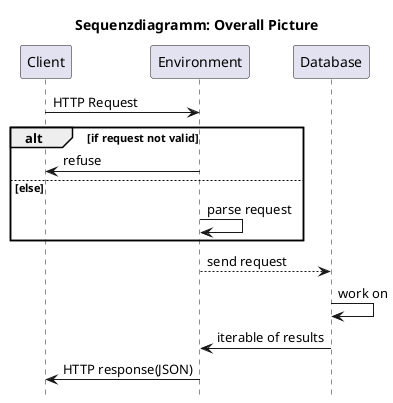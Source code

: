 @startuml

hide footbox
title Sequenzdiagramm: Overall Picture

participant Client
participant Environment
participant Database

Client -> Environment: HTTP Request

alt if request not valid
Environment -> Client: refuse
else else
Environment -> Environment: parse request
end

Environment --> Database: send request
Database -> Database: work on
Database -> Environment: iterable of results
Environment -> Client: HTTP response(JSON)

@enduml